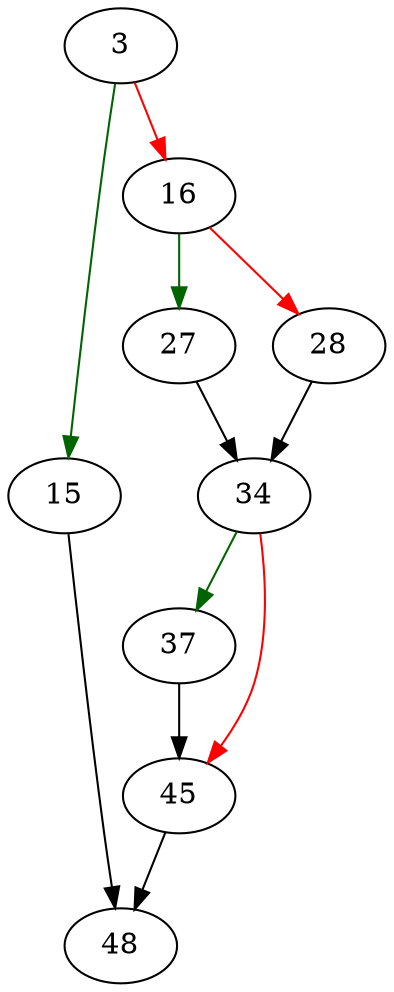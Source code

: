 strict digraph "sqlite3ThreadCreate" {
	// Node definitions.
	3 [entry=true];
	15;
	16;
	48;
	27;
	28;
	34;
	37;
	45;

	// Edge definitions.
	3 -> 15 [
		color=darkgreen
		cond=true
	];
	3 -> 16 [
		color=red
		cond=false
	];
	15 -> 48;
	16 -> 27 [
		color=darkgreen
		cond=true
	];
	16 -> 28 [
		color=red
		cond=false
	];
	27 -> 34;
	28 -> 34;
	34 -> 37 [
		color=darkgreen
		cond=true
	];
	34 -> 45 [
		color=red
		cond=false
	];
	37 -> 45;
	45 -> 48;
}
